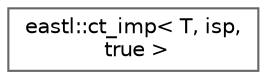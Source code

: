 digraph "类继承关系图"
{
 // LATEX_PDF_SIZE
  bgcolor="transparent";
  edge [fontname=Helvetica,fontsize=10,labelfontname=Helvetica,labelfontsize=10];
  node [fontname=Helvetica,fontsize=10,shape=box,height=0.2,width=0.4];
  rankdir="LR";
  Node0 [id="Node000000",label="eastl::ct_imp\< T, isp,\l true \>",height=0.2,width=0.4,color="grey40", fillcolor="white", style="filled",URL="$structeastl_1_1ct__imp_3_01_t_00_01isp_00_01true_01_4.html",tooltip=" "];
}
